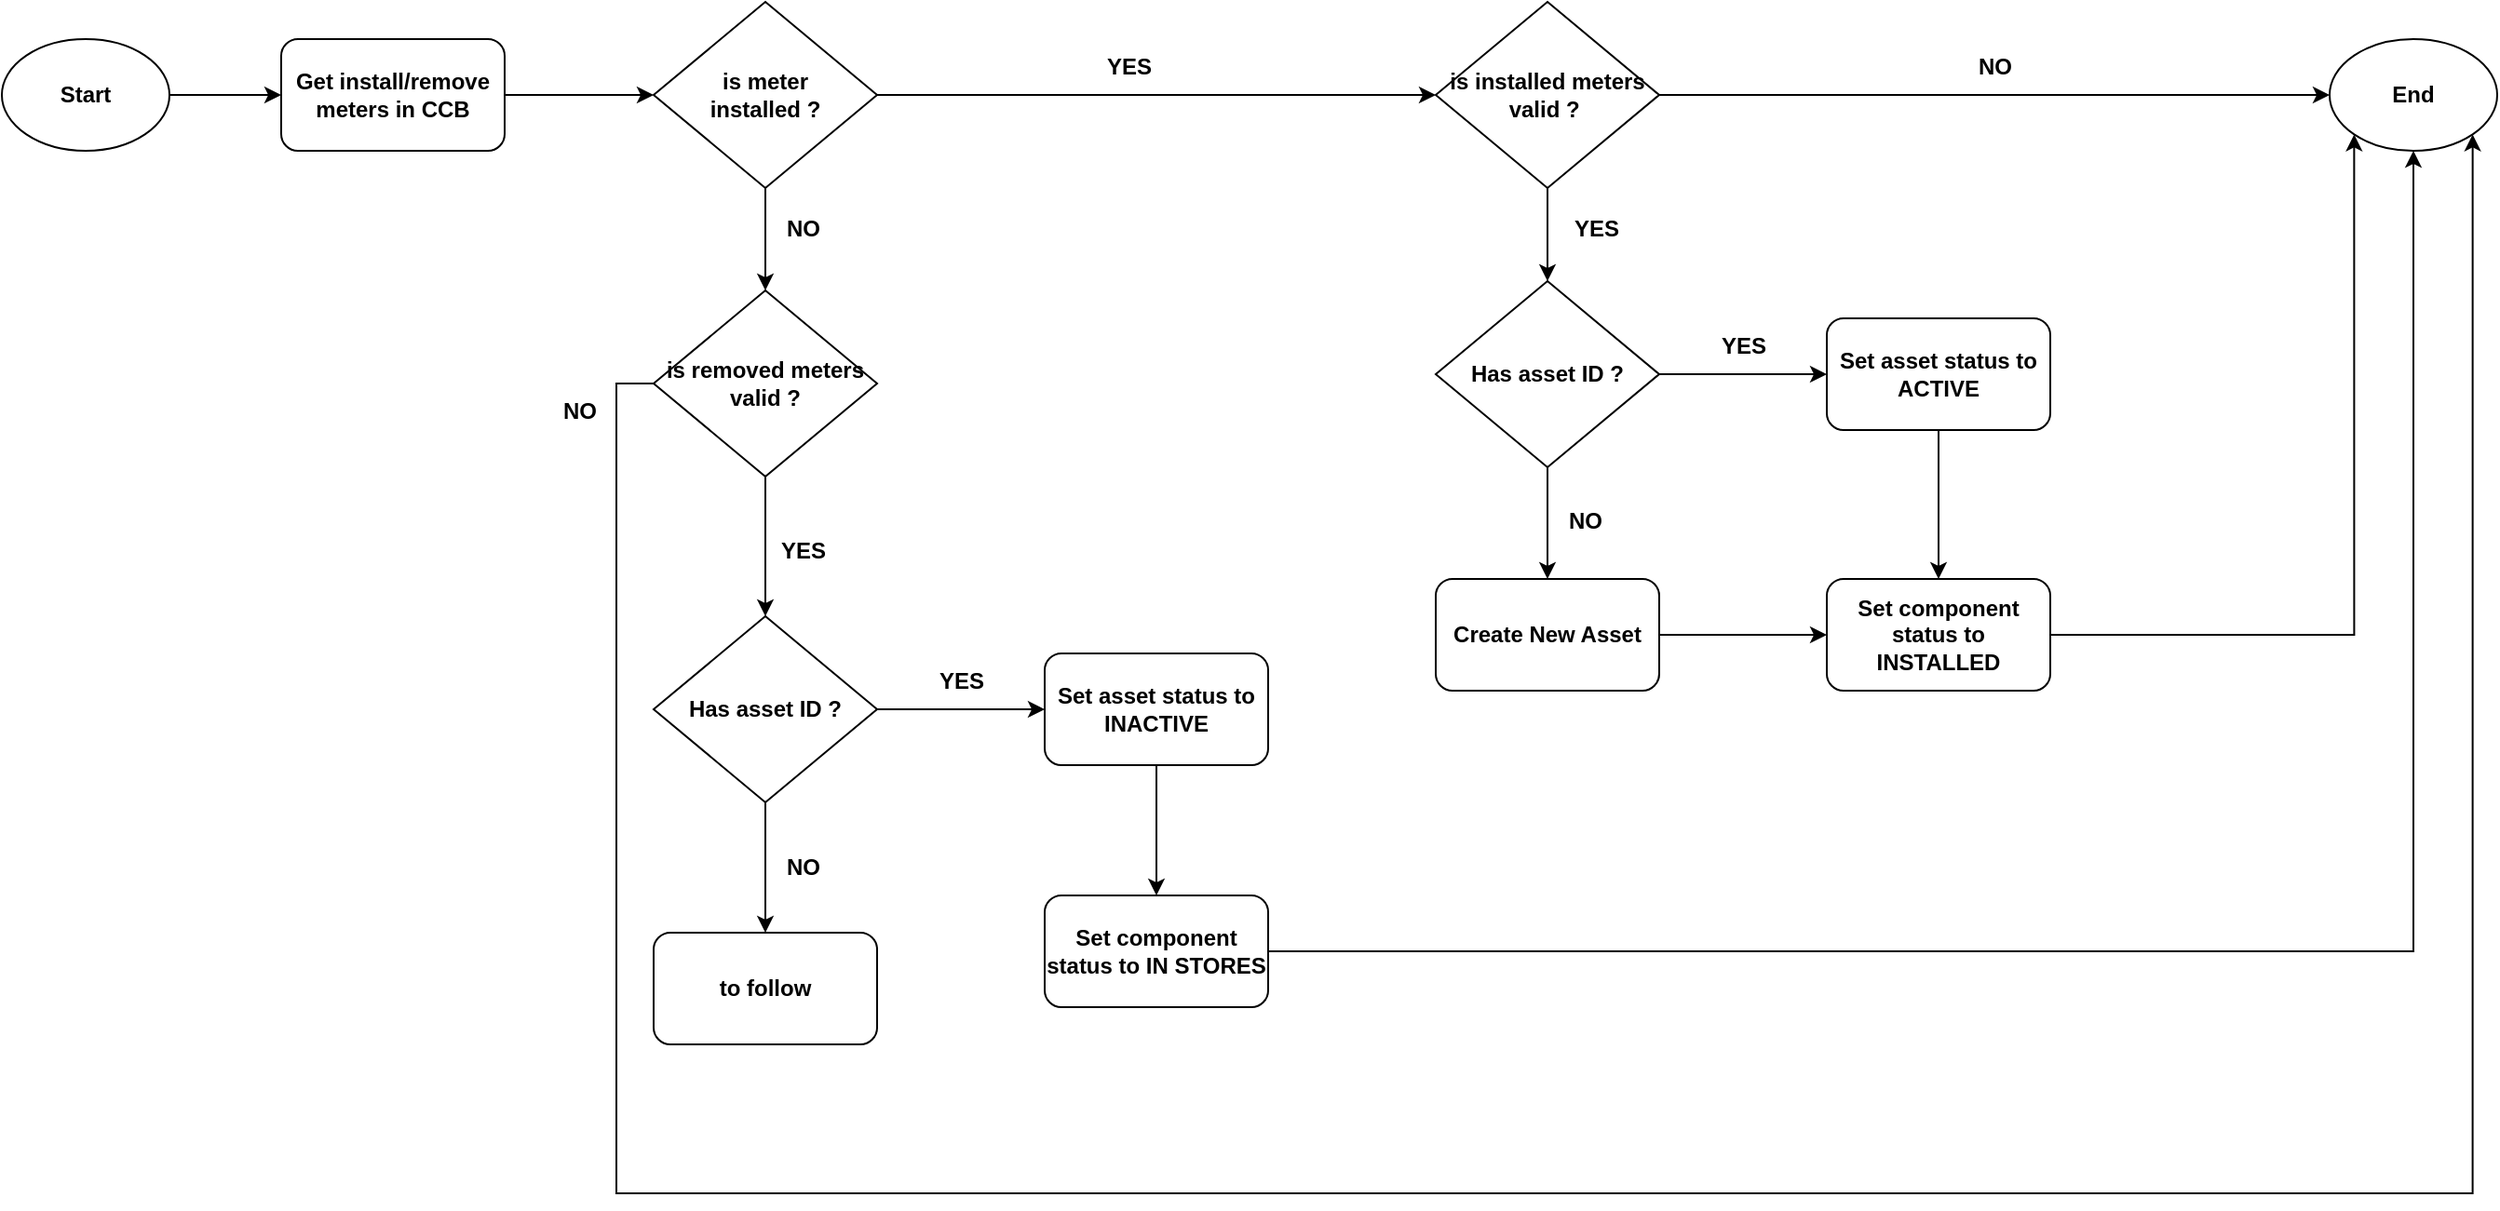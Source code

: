 <mxfile version="22.1.21" type="google">
  <diagram name="Page-1" id="DUN7N6_ZBQFvEOWsblCs">
    <mxGraphModel grid="1" page="1" gridSize="10" guides="1" tooltips="1" connect="1" arrows="1" fold="1" pageScale="1" pageWidth="850" pageHeight="1100" math="0" shadow="0">
      <root>
        <mxCell id="0" />
        <mxCell id="1" parent="0" />
        <mxCell id="6uxMhDcllpCo5bJj_xjq-3" value="" style="edgeStyle=orthogonalEdgeStyle;rounded=0;orthogonalLoop=1;jettySize=auto;html=1;" edge="1" parent="1" source="6uxMhDcllpCo5bJj_xjq-1" target="6uxMhDcllpCo5bJj_xjq-2">
          <mxGeometry relative="1" as="geometry" />
        </mxCell>
        <mxCell id="6uxMhDcllpCo5bJj_xjq-1" value="&lt;b&gt;Start&lt;/b&gt;" style="ellipse;whiteSpace=wrap;html=1;" vertex="1" parent="1">
          <mxGeometry x="60" y="40" width="90" height="60" as="geometry" />
        </mxCell>
        <mxCell id="6uxMhDcllpCo5bJj_xjq-5" value="" style="edgeStyle=orthogonalEdgeStyle;rounded=0;orthogonalLoop=1;jettySize=auto;html=1;" edge="1" parent="1" source="6uxMhDcllpCo5bJj_xjq-2" target="6uxMhDcllpCo5bJj_xjq-4">
          <mxGeometry relative="1" as="geometry" />
        </mxCell>
        <mxCell id="6uxMhDcllpCo5bJj_xjq-2" value="&lt;b&gt;Get install/remove meters in CCB&lt;br&gt;&lt;/b&gt;" style="rounded=1;whiteSpace=wrap;html=1;" vertex="1" parent="1">
          <mxGeometry x="210" y="40" width="120" height="60" as="geometry" />
        </mxCell>
        <mxCell id="6uxMhDcllpCo5bJj_xjq-23" value="" style="edgeStyle=orthogonalEdgeStyle;rounded=0;orthogonalLoop=1;jettySize=auto;html=1;entryX=0;entryY=0.5;entryDx=0;entryDy=0;" edge="1" parent="1" source="6uxMhDcllpCo5bJj_xjq-4" target="6uxMhDcllpCo5bJj_xjq-26">
          <mxGeometry relative="1" as="geometry">
            <mxPoint x="620" y="70" as="targetPoint" />
          </mxGeometry>
        </mxCell>
        <mxCell id="6uxMhDcllpCo5bJj_xjq-35" value="" style="edgeStyle=orthogonalEdgeStyle;rounded=0;orthogonalLoop=1;jettySize=auto;html=1;" edge="1" parent="1" source="6uxMhDcllpCo5bJj_xjq-4" target="6uxMhDcllpCo5bJj_xjq-34">
          <mxGeometry relative="1" as="geometry" />
        </mxCell>
        <mxCell id="6uxMhDcllpCo5bJj_xjq-4" value="&lt;b&gt;is meter &lt;br&gt;installed ?&lt;/b&gt;" style="rhombus;whiteSpace=wrap;html=1;" vertex="1" parent="1">
          <mxGeometry x="410" y="20" width="120" height="100" as="geometry" />
        </mxCell>
        <mxCell id="6uxMhDcllpCo5bJj_xjq-15" value="" style="edgeStyle=orthogonalEdgeStyle;rounded=0;orthogonalLoop=1;jettySize=auto;html=1;" edge="1" parent="1" source="6uxMhDcllpCo5bJj_xjq-11" target="6uxMhDcllpCo5bJj_xjq-14">
          <mxGeometry relative="1" as="geometry" />
        </mxCell>
        <mxCell id="6uxMhDcllpCo5bJj_xjq-18" value="" style="edgeStyle=orthogonalEdgeStyle;rounded=0;orthogonalLoop=1;jettySize=auto;html=1;" edge="1" parent="1" source="6uxMhDcllpCo5bJj_xjq-11" target="6uxMhDcllpCo5bJj_xjq-17">
          <mxGeometry relative="1" as="geometry" />
        </mxCell>
        <mxCell id="6uxMhDcllpCo5bJj_xjq-11" value="&lt;b&gt;Has asset ID ?&lt;/b&gt;" style="rhombus;whiteSpace=wrap;html=1;" vertex="1" parent="1">
          <mxGeometry x="410" y="350" width="120" height="100" as="geometry" />
        </mxCell>
        <mxCell id="6uxMhDcllpCo5bJj_xjq-13" value="&lt;b&gt;NO&lt;/b&gt;" style="text;html=1;align=center;verticalAlign=middle;resizable=0;points=[];autosize=1;strokeColor=none;fillColor=none;" vertex="1" parent="1">
          <mxGeometry x="470" y="127" width="40" height="30" as="geometry" />
        </mxCell>
        <mxCell id="6uxMhDcllpCo5bJj_xjq-21" value="" style="edgeStyle=orthogonalEdgeStyle;rounded=0;orthogonalLoop=1;jettySize=auto;html=1;" edge="1" parent="1" source="6uxMhDcllpCo5bJj_xjq-14" target="6uxMhDcllpCo5bJj_xjq-20">
          <mxGeometry relative="1" as="geometry" />
        </mxCell>
        <mxCell id="6uxMhDcllpCo5bJj_xjq-14" value="&lt;b&gt;Set asset status to INACTIVE&lt;br&gt;&lt;/b&gt;" style="rounded=1;whiteSpace=wrap;html=1;" vertex="1" parent="1">
          <mxGeometry x="620" y="370" width="120" height="60" as="geometry" />
        </mxCell>
        <mxCell id="6uxMhDcllpCo5bJj_xjq-17" value="&lt;b&gt;to follow&lt;br&gt;&lt;/b&gt;" style="rounded=1;whiteSpace=wrap;html=1;" vertex="1" parent="1">
          <mxGeometry x="410" y="520" width="120" height="60" as="geometry" />
        </mxCell>
        <mxCell id="6uxMhDcllpCo5bJj_xjq-19" value="&lt;b&gt;YES&lt;/b&gt;" style="text;html=1;align=center;verticalAlign=middle;resizable=0;points=[];autosize=1;strokeColor=none;fillColor=none;" vertex="1" parent="1">
          <mxGeometry x="465" y="300" width="50" height="30" as="geometry" />
        </mxCell>
        <mxCell id="6uxMhDcllpCo5bJj_xjq-54" style="edgeStyle=orthogonalEdgeStyle;rounded=0;orthogonalLoop=1;jettySize=auto;html=1;exitX=1;exitY=0.5;exitDx=0;exitDy=0;entryX=0.5;entryY=1;entryDx=0;entryDy=0;" edge="1" parent="1" source="6uxMhDcllpCo5bJj_xjq-20" target="6uxMhDcllpCo5bJj_xjq-33">
          <mxGeometry relative="1" as="geometry" />
        </mxCell>
        <mxCell id="6uxMhDcllpCo5bJj_xjq-20" value="&lt;b&gt;Set component status to IN STORES&lt;br&gt;&lt;/b&gt;" style="rounded=1;whiteSpace=wrap;html=1;" vertex="1" parent="1">
          <mxGeometry x="620" y="500" width="120" height="60" as="geometry" />
        </mxCell>
        <mxCell id="6uxMhDcllpCo5bJj_xjq-24" value="&lt;b&gt;YES&lt;/b&gt;" style="text;html=1;align=center;verticalAlign=middle;resizable=0;points=[];autosize=1;strokeColor=none;fillColor=none;" vertex="1" parent="1">
          <mxGeometry x="640" y="40" width="50" height="30" as="geometry" />
        </mxCell>
        <mxCell id="6uxMhDcllpCo5bJj_xjq-28" value="" style="edgeStyle=orthogonalEdgeStyle;rounded=0;orthogonalLoop=1;jettySize=auto;html=1;entryX=0.5;entryY=0;entryDx=0;entryDy=0;" edge="1" parent="1" source="6uxMhDcllpCo5bJj_xjq-26" target="6uxMhDcllpCo5bJj_xjq-43">
          <mxGeometry relative="1" as="geometry">
            <mxPoint x="890" y="210" as="targetPoint" />
          </mxGeometry>
        </mxCell>
        <mxCell id="6uxMhDcllpCo5bJj_xjq-31" value="" style="edgeStyle=orthogonalEdgeStyle;rounded=0;orthogonalLoop=1;jettySize=auto;html=1;entryX=0;entryY=0.5;entryDx=0;entryDy=0;" edge="1" parent="1" source="6uxMhDcllpCo5bJj_xjq-26" target="6uxMhDcllpCo5bJj_xjq-33">
          <mxGeometry relative="1" as="geometry">
            <mxPoint x="1040" y="70" as="targetPoint" />
          </mxGeometry>
        </mxCell>
        <mxCell id="6uxMhDcllpCo5bJj_xjq-26" value="&lt;b&gt;is installed meters valid ?&amp;nbsp;&lt;/b&gt;" style="rhombus;whiteSpace=wrap;html=1;" vertex="1" parent="1">
          <mxGeometry x="830" y="20" width="120" height="100" as="geometry" />
        </mxCell>
        <mxCell id="6uxMhDcllpCo5bJj_xjq-33" value="&lt;b&gt;End&lt;/b&gt;" style="ellipse;whiteSpace=wrap;html=1;" vertex="1" parent="1">
          <mxGeometry x="1310" y="40" width="90" height="60" as="geometry" />
        </mxCell>
        <mxCell id="6uxMhDcllpCo5bJj_xjq-38" value="" style="edgeStyle=orthogonalEdgeStyle;rounded=0;orthogonalLoop=1;jettySize=auto;html=1;" edge="1" parent="1" source="6uxMhDcllpCo5bJj_xjq-34" target="6uxMhDcllpCo5bJj_xjq-11">
          <mxGeometry relative="1" as="geometry" />
        </mxCell>
        <mxCell id="6uxMhDcllpCo5bJj_xjq-39" style="edgeStyle=orthogonalEdgeStyle;rounded=0;orthogonalLoop=1;jettySize=auto;html=1;exitX=0;exitY=0.5;exitDx=0;exitDy=0;entryX=1;entryY=1;entryDx=0;entryDy=0;" edge="1" parent="1" source="6uxMhDcllpCo5bJj_xjq-34" target="6uxMhDcllpCo5bJj_xjq-33">
          <mxGeometry relative="1" as="geometry">
            <mxPoint x="310" y="682.4" as="targetPoint" />
            <Array as="points">
              <mxPoint x="390" y="225" />
              <mxPoint x="390" y="660" />
              <mxPoint x="1387" y="660" />
            </Array>
          </mxGeometry>
        </mxCell>
        <mxCell id="6uxMhDcllpCo5bJj_xjq-34" value="&lt;b&gt;is removed meters valid ?&lt;/b&gt;" style="rhombus;whiteSpace=wrap;html=1;" vertex="1" parent="1">
          <mxGeometry x="410" y="175" width="120" height="100" as="geometry" />
        </mxCell>
        <mxCell id="6uxMhDcllpCo5bJj_xjq-40" value="&lt;b&gt;NO&lt;/b&gt;" style="text;html=1;align=center;verticalAlign=middle;resizable=0;points=[];autosize=1;strokeColor=none;fillColor=none;" vertex="1" parent="1">
          <mxGeometry x="350" y="225" width="40" height="30" as="geometry" />
        </mxCell>
        <mxCell id="6uxMhDcllpCo5bJj_xjq-41" value="&lt;b&gt;YES&lt;/b&gt;" style="text;html=1;align=center;verticalAlign=middle;resizable=0;points=[];autosize=1;strokeColor=none;fillColor=none;" vertex="1" parent="1">
          <mxGeometry x="891" y="127" width="50" height="30" as="geometry" />
        </mxCell>
        <mxCell id="6uxMhDcllpCo5bJj_xjq-42" value="&lt;b&gt;NO&lt;/b&gt;" style="text;html=1;align=center;verticalAlign=middle;resizable=0;points=[];autosize=1;strokeColor=none;fillColor=none;" vertex="1" parent="1">
          <mxGeometry x="1110" y="40" width="40" height="30" as="geometry" />
        </mxCell>
        <mxCell id="6uxMhDcllpCo5bJj_xjq-46" value="" style="edgeStyle=orthogonalEdgeStyle;rounded=0;orthogonalLoop=1;jettySize=auto;html=1;" edge="1" parent="1" source="6uxMhDcllpCo5bJj_xjq-43" target="6uxMhDcllpCo5bJj_xjq-44">
          <mxGeometry relative="1" as="geometry" />
        </mxCell>
        <mxCell id="6uxMhDcllpCo5bJj_xjq-49" value="" style="edgeStyle=orthogonalEdgeStyle;rounded=0;orthogonalLoop=1;jettySize=auto;html=1;" edge="1" parent="1" source="6uxMhDcllpCo5bJj_xjq-43" target="6uxMhDcllpCo5bJj_xjq-48">
          <mxGeometry relative="1" as="geometry" />
        </mxCell>
        <mxCell id="6uxMhDcllpCo5bJj_xjq-43" value="&lt;b&gt;Has asset ID ?&lt;/b&gt;" style="rhombus;whiteSpace=wrap;html=1;" vertex="1" parent="1">
          <mxGeometry x="830" y="170" width="120" height="100" as="geometry" />
        </mxCell>
        <mxCell id="6uxMhDcllpCo5bJj_xjq-53" value="" style="edgeStyle=orthogonalEdgeStyle;rounded=0;orthogonalLoop=1;jettySize=auto;html=1;" edge="1" parent="1" source="6uxMhDcllpCo5bJj_xjq-44" target="6uxMhDcllpCo5bJj_xjq-51">
          <mxGeometry relative="1" as="geometry" />
        </mxCell>
        <mxCell id="6uxMhDcllpCo5bJj_xjq-44" value="&lt;b&gt;Set asset status to ACTIVE&lt;br&gt;&lt;/b&gt;" style="rounded=1;whiteSpace=wrap;html=1;" vertex="1" parent="1">
          <mxGeometry x="1040" y="190" width="120" height="60" as="geometry" />
        </mxCell>
        <mxCell id="6uxMhDcllpCo5bJj_xjq-45" value="&lt;b&gt;YES&lt;/b&gt;" style="text;html=1;align=center;verticalAlign=middle;resizable=0;points=[];autosize=1;strokeColor=none;fillColor=none;" vertex="1" parent="1">
          <mxGeometry x="550" y="370" width="50" height="30" as="geometry" />
        </mxCell>
        <mxCell id="6uxMhDcllpCo5bJj_xjq-47" value="&lt;b&gt;YES&lt;/b&gt;" style="text;html=1;align=center;verticalAlign=middle;resizable=0;points=[];autosize=1;strokeColor=none;fillColor=none;" vertex="1" parent="1">
          <mxGeometry x="970" y="190" width="50" height="30" as="geometry" />
        </mxCell>
        <mxCell id="6uxMhDcllpCo5bJj_xjq-52" value="" style="edgeStyle=orthogonalEdgeStyle;rounded=0;orthogonalLoop=1;jettySize=auto;html=1;" edge="1" parent="1" source="6uxMhDcllpCo5bJj_xjq-48" target="6uxMhDcllpCo5bJj_xjq-51">
          <mxGeometry relative="1" as="geometry" />
        </mxCell>
        <mxCell id="6uxMhDcllpCo5bJj_xjq-48" value="&lt;b&gt;Create New Asset&lt;br&gt;&lt;/b&gt;" style="rounded=1;whiteSpace=wrap;html=1;" vertex="1" parent="1">
          <mxGeometry x="830" y="330" width="120" height="60" as="geometry" />
        </mxCell>
        <mxCell id="6uxMhDcllpCo5bJj_xjq-50" value="&lt;b&gt;NO&lt;/b&gt;" style="text;html=1;align=center;verticalAlign=middle;resizable=0;points=[];autosize=1;strokeColor=none;fillColor=none;" vertex="1" parent="1">
          <mxGeometry x="890" y="284" width="40" height="30" as="geometry" />
        </mxCell>
        <mxCell id="6uxMhDcllpCo5bJj_xjq-56" style="edgeStyle=orthogonalEdgeStyle;rounded=0;orthogonalLoop=1;jettySize=auto;html=1;exitX=1;exitY=0.5;exitDx=0;exitDy=0;entryX=0;entryY=1;entryDx=0;entryDy=0;" edge="1" parent="1" source="6uxMhDcllpCo5bJj_xjq-51" target="6uxMhDcllpCo5bJj_xjq-33">
          <mxGeometry relative="1" as="geometry" />
        </mxCell>
        <mxCell id="6uxMhDcllpCo5bJj_xjq-51" value="&lt;b&gt;Set component status to INSTALLED&lt;br&gt;&lt;/b&gt;" style="rounded=1;whiteSpace=wrap;html=1;" vertex="1" parent="1">
          <mxGeometry x="1040" y="330" width="120" height="60" as="geometry" />
        </mxCell>
        <mxCell id="6uxMhDcllpCo5bJj_xjq-57" value="&lt;b&gt;NO&lt;/b&gt;" style="text;html=1;align=center;verticalAlign=middle;resizable=0;points=[];autosize=1;strokeColor=none;fillColor=none;" vertex="1" parent="1">
          <mxGeometry x="470" y="470" width="40" height="30" as="geometry" />
        </mxCell>
      </root>
    </mxGraphModel>
  </diagram>
</mxfile>

